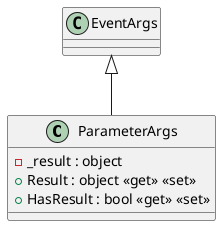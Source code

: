 @startuml
class ParameterArgs {
    - _result : object
    + Result : object <<get>> <<set>>
    + HasResult : bool <<get>> <<set>>
}
EventArgs <|-- ParameterArgs
@enduml
